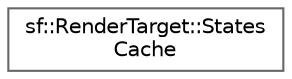 digraph "Graphical Class Hierarchy"
{
 // LATEX_PDF_SIZE
  bgcolor="transparent";
  edge [fontname=Helvetica,fontsize=10,labelfontname=Helvetica,labelfontsize=10];
  node [fontname=Helvetica,fontsize=10,shape=box,height=0.2,width=0.4];
  rankdir="LR";
  Node0 [id="Node000000",label="sf::RenderTarget::States\lCache",height=0.2,width=0.4,color="grey40", fillcolor="white", style="filled",URL="$structsf_1_1_render_target_1_1_states_cache.html",tooltip="Render states cache."];
}

